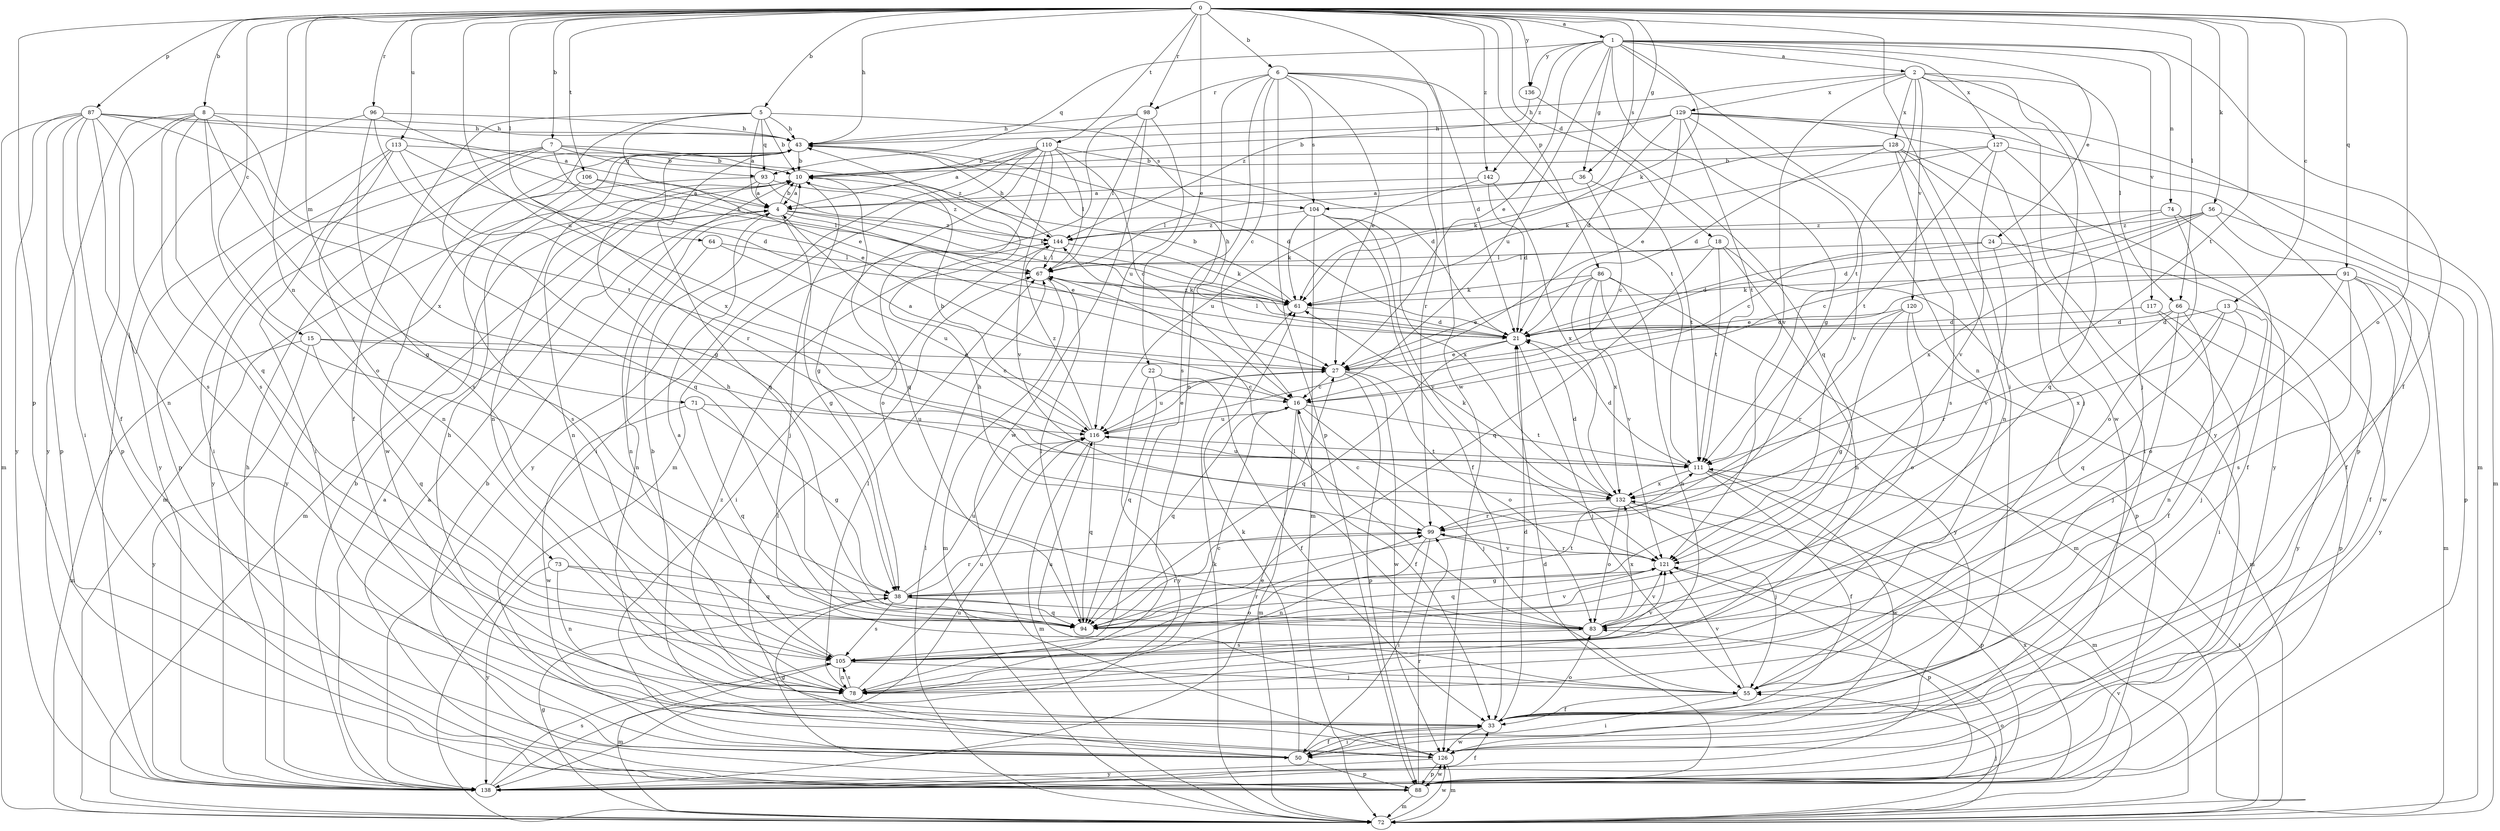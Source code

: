 strict digraph  {
0;
1;
2;
4;
5;
6;
7;
8;
10;
13;
15;
16;
18;
21;
22;
24;
27;
33;
36;
38;
43;
50;
55;
56;
61;
64;
66;
67;
71;
72;
73;
74;
78;
83;
86;
87;
88;
91;
93;
94;
96;
98;
99;
104;
105;
106;
110;
111;
113;
116;
117;
120;
121;
126;
127;
128;
129;
132;
136;
138;
142;
144;
0 -> 1  [label=a];
0 -> 5  [label=b];
0 -> 6  [label=b];
0 -> 7  [label=b];
0 -> 8  [label=b];
0 -> 13  [label=c];
0 -> 15  [label=c];
0 -> 18  [label=d];
0 -> 22  [label=e];
0 -> 36  [label=g];
0 -> 43  [label=h];
0 -> 50  [label=i];
0 -> 56  [label=k];
0 -> 64  [label=l];
0 -> 66  [label=l];
0 -> 71  [label=m];
0 -> 73  [label=n];
0 -> 83  [label=o];
0 -> 86  [label=p];
0 -> 87  [label=p];
0 -> 88  [label=p];
0 -> 91  [label=q];
0 -> 96  [label=r];
0 -> 98  [label=r];
0 -> 104  [label=s];
0 -> 106  [label=t];
0 -> 110  [label=t];
0 -> 111  [label=t];
0 -> 113  [label=u];
0 -> 116  [label=u];
0 -> 126  [label=w];
0 -> 136  [label=y];
0 -> 142  [label=z];
1 -> 2  [label=a];
1 -> 24  [label=e];
1 -> 27  [label=e];
1 -> 33  [label=f];
1 -> 36  [label=g];
1 -> 38  [label=g];
1 -> 61  [label=k];
1 -> 74  [label=n];
1 -> 78  [label=n];
1 -> 93  [label=q];
1 -> 116  [label=u];
1 -> 117  [label=v];
1 -> 127  [label=x];
1 -> 136  [label=y];
1 -> 142  [label=z];
2 -> 43  [label=h];
2 -> 55  [label=j];
2 -> 66  [label=l];
2 -> 111  [label=t];
2 -> 120  [label=v];
2 -> 121  [label=v];
2 -> 126  [label=w];
2 -> 128  [label=x];
2 -> 129  [label=x];
2 -> 138  [label=y];
4 -> 10  [label=b];
4 -> 27  [label=e];
4 -> 38  [label=g];
4 -> 61  [label=k];
4 -> 72  [label=m];
4 -> 78  [label=n];
4 -> 144  [label=z];
5 -> 4  [label=a];
5 -> 10  [label=b];
5 -> 27  [label=e];
5 -> 33  [label=f];
5 -> 43  [label=h];
5 -> 93  [label=q];
5 -> 104  [label=s];
5 -> 132  [label=x];
6 -> 16  [label=c];
6 -> 21  [label=d];
6 -> 27  [label=e];
6 -> 78  [label=n];
6 -> 88  [label=p];
6 -> 98  [label=r];
6 -> 99  [label=r];
6 -> 104  [label=s];
6 -> 105  [label=s];
6 -> 111  [label=t];
7 -> 10  [label=b];
7 -> 27  [label=e];
7 -> 50  [label=i];
7 -> 88  [label=p];
7 -> 93  [label=q];
7 -> 94  [label=q];
7 -> 144  [label=z];
8 -> 38  [label=g];
8 -> 43  [label=h];
8 -> 83  [label=o];
8 -> 88  [label=p];
8 -> 94  [label=q];
8 -> 105  [label=s];
8 -> 111  [label=t];
8 -> 138  [label=y];
10 -> 4  [label=a];
10 -> 55  [label=j];
10 -> 72  [label=m];
10 -> 83  [label=o];
10 -> 138  [label=y];
13 -> 21  [label=d];
13 -> 55  [label=j];
13 -> 78  [label=n];
13 -> 94  [label=q];
13 -> 132  [label=x];
15 -> 16  [label=c];
15 -> 27  [label=e];
15 -> 72  [label=m];
15 -> 94  [label=q];
15 -> 138  [label=y];
16 -> 4  [label=a];
16 -> 33  [label=f];
16 -> 55  [label=j];
16 -> 72  [label=m];
16 -> 94  [label=q];
16 -> 111  [label=t];
16 -> 116  [label=u];
18 -> 67  [label=l];
18 -> 78  [label=n];
18 -> 88  [label=p];
18 -> 94  [label=q];
18 -> 111  [label=t];
21 -> 27  [label=e];
21 -> 43  [label=h];
21 -> 55  [label=j];
21 -> 67  [label=l];
21 -> 94  [label=q];
21 -> 144  [label=z];
22 -> 16  [label=c];
22 -> 33  [label=f];
22 -> 94  [label=q];
22 -> 138  [label=y];
24 -> 21  [label=d];
24 -> 67  [label=l];
24 -> 121  [label=v];
24 -> 126  [label=w];
27 -> 16  [label=c];
27 -> 83  [label=o];
27 -> 88  [label=p];
27 -> 116  [label=u];
27 -> 126  [label=w];
33 -> 10  [label=b];
33 -> 21  [label=d];
33 -> 43  [label=h];
33 -> 50  [label=i];
33 -> 83  [label=o];
33 -> 126  [label=w];
36 -> 4  [label=a];
36 -> 16  [label=c];
36 -> 67  [label=l];
36 -> 111  [label=t];
38 -> 83  [label=o];
38 -> 94  [label=q];
38 -> 99  [label=r];
38 -> 105  [label=s];
38 -> 116  [label=u];
43 -> 10  [label=b];
43 -> 21  [label=d];
43 -> 78  [label=n];
43 -> 94  [label=q];
43 -> 126  [label=w];
50 -> 33  [label=f];
50 -> 38  [label=g];
50 -> 61  [label=k];
50 -> 67  [label=l];
50 -> 88  [label=p];
55 -> 33  [label=f];
55 -> 50  [label=i];
55 -> 116  [label=u];
55 -> 121  [label=v];
56 -> 16  [label=c];
56 -> 21  [label=d];
56 -> 33  [label=f];
56 -> 88  [label=p];
56 -> 132  [label=x];
56 -> 144  [label=z];
61 -> 10  [label=b];
61 -> 21  [label=d];
64 -> 67  [label=l];
64 -> 78  [label=n];
64 -> 116  [label=u];
66 -> 21  [label=d];
66 -> 33  [label=f];
66 -> 55  [label=j];
66 -> 99  [label=r];
66 -> 138  [label=y];
67 -> 61  [label=k];
67 -> 72  [label=m];
71 -> 38  [label=g];
71 -> 94  [label=q];
71 -> 116  [label=u];
71 -> 126  [label=w];
72 -> 38  [label=g];
72 -> 55  [label=j];
72 -> 61  [label=k];
72 -> 67  [label=l];
72 -> 83  [label=o];
72 -> 111  [label=t];
72 -> 121  [label=v];
72 -> 126  [label=w];
73 -> 38  [label=g];
73 -> 78  [label=n];
73 -> 94  [label=q];
73 -> 138  [label=y];
74 -> 16  [label=c];
74 -> 33  [label=f];
74 -> 83  [label=o];
74 -> 144  [label=z];
78 -> 16  [label=c];
78 -> 67  [label=l];
78 -> 105  [label=s];
78 -> 116  [label=u];
83 -> 43  [label=h];
83 -> 67  [label=l];
83 -> 105  [label=s];
83 -> 121  [label=v];
83 -> 132  [label=x];
86 -> 27  [label=e];
86 -> 61  [label=k];
86 -> 72  [label=m];
86 -> 78  [label=n];
86 -> 121  [label=v];
86 -> 132  [label=x];
86 -> 138  [label=y];
87 -> 4  [label=a];
87 -> 33  [label=f];
87 -> 43  [label=h];
87 -> 50  [label=i];
87 -> 72  [label=m];
87 -> 78  [label=n];
87 -> 88  [label=p];
87 -> 105  [label=s];
87 -> 132  [label=x];
87 -> 138  [label=y];
88 -> 4  [label=a];
88 -> 10  [label=b];
88 -> 21  [label=d];
88 -> 72  [label=m];
88 -> 99  [label=r];
88 -> 126  [label=w];
88 -> 132  [label=x];
91 -> 27  [label=e];
91 -> 33  [label=f];
91 -> 61  [label=k];
91 -> 72  [label=m];
91 -> 83  [label=o];
91 -> 105  [label=s];
91 -> 138  [label=y];
93 -> 4  [label=a];
93 -> 61  [label=k];
93 -> 78  [label=n];
93 -> 138  [label=y];
93 -> 144  [label=z];
94 -> 43  [label=h];
94 -> 67  [label=l];
94 -> 99  [label=r];
94 -> 111  [label=t];
94 -> 121  [label=v];
96 -> 38  [label=g];
96 -> 43  [label=h];
96 -> 61  [label=k];
96 -> 105  [label=s];
96 -> 138  [label=y];
98 -> 43  [label=h];
98 -> 67  [label=l];
98 -> 72  [label=m];
98 -> 116  [label=u];
98 -> 126  [label=w];
99 -> 16  [label=c];
99 -> 50  [label=i];
99 -> 78  [label=n];
99 -> 121  [label=v];
104 -> 33  [label=f];
104 -> 61  [label=k];
104 -> 72  [label=m];
104 -> 121  [label=v];
104 -> 132  [label=x];
104 -> 144  [label=z];
105 -> 4  [label=a];
105 -> 55  [label=j];
105 -> 72  [label=m];
105 -> 78  [label=n];
105 -> 99  [label=r];
105 -> 121  [label=v];
106 -> 4  [label=a];
106 -> 67  [label=l];
106 -> 105  [label=s];
110 -> 4  [label=a];
110 -> 10  [label=b];
110 -> 16  [label=c];
110 -> 21  [label=d];
110 -> 38  [label=g];
110 -> 50  [label=i];
110 -> 67  [label=l];
110 -> 94  [label=q];
110 -> 121  [label=v];
110 -> 138  [label=y];
111 -> 21  [label=d];
111 -> 33  [label=f];
111 -> 72  [label=m];
111 -> 116  [label=u];
111 -> 126  [label=w];
111 -> 132  [label=x];
113 -> 10  [label=b];
113 -> 21  [label=d];
113 -> 50  [label=i];
113 -> 78  [label=n];
113 -> 99  [label=r];
113 -> 138  [label=y];
116 -> 10  [label=b];
116 -> 27  [label=e];
116 -> 72  [label=m];
116 -> 94  [label=q];
116 -> 111  [label=t];
116 -> 144  [label=z];
117 -> 21  [label=d];
117 -> 50  [label=i];
117 -> 88  [label=p];
120 -> 21  [label=d];
120 -> 38  [label=g];
120 -> 72  [label=m];
120 -> 83  [label=o];
120 -> 99  [label=r];
121 -> 38  [label=g];
121 -> 88  [label=p];
121 -> 94  [label=q];
121 -> 99  [label=r];
126 -> 72  [label=m];
126 -> 88  [label=p];
126 -> 138  [label=y];
126 -> 144  [label=z];
127 -> 10  [label=b];
127 -> 61  [label=k];
127 -> 72  [label=m];
127 -> 94  [label=q];
127 -> 111  [label=t];
127 -> 121  [label=v];
128 -> 10  [label=b];
128 -> 21  [label=d];
128 -> 50  [label=i];
128 -> 61  [label=k];
128 -> 78  [label=n];
128 -> 105  [label=s];
128 -> 138  [label=y];
129 -> 10  [label=b];
129 -> 21  [label=d];
129 -> 27  [label=e];
129 -> 43  [label=h];
129 -> 55  [label=j];
129 -> 72  [label=m];
129 -> 88  [label=p];
129 -> 111  [label=t];
129 -> 121  [label=v];
132 -> 21  [label=d];
132 -> 55  [label=j];
132 -> 61  [label=k];
132 -> 83  [label=o];
132 -> 88  [label=p];
132 -> 99  [label=r];
136 -> 94  [label=q];
136 -> 144  [label=z];
138 -> 4  [label=a];
138 -> 10  [label=b];
138 -> 27  [label=e];
138 -> 33  [label=f];
138 -> 43  [label=h];
138 -> 105  [label=s];
138 -> 116  [label=u];
142 -> 4  [label=a];
142 -> 21  [label=d];
142 -> 116  [label=u];
142 -> 132  [label=x];
144 -> 43  [label=h];
144 -> 50  [label=i];
144 -> 61  [label=k];
144 -> 67  [label=l];
}
